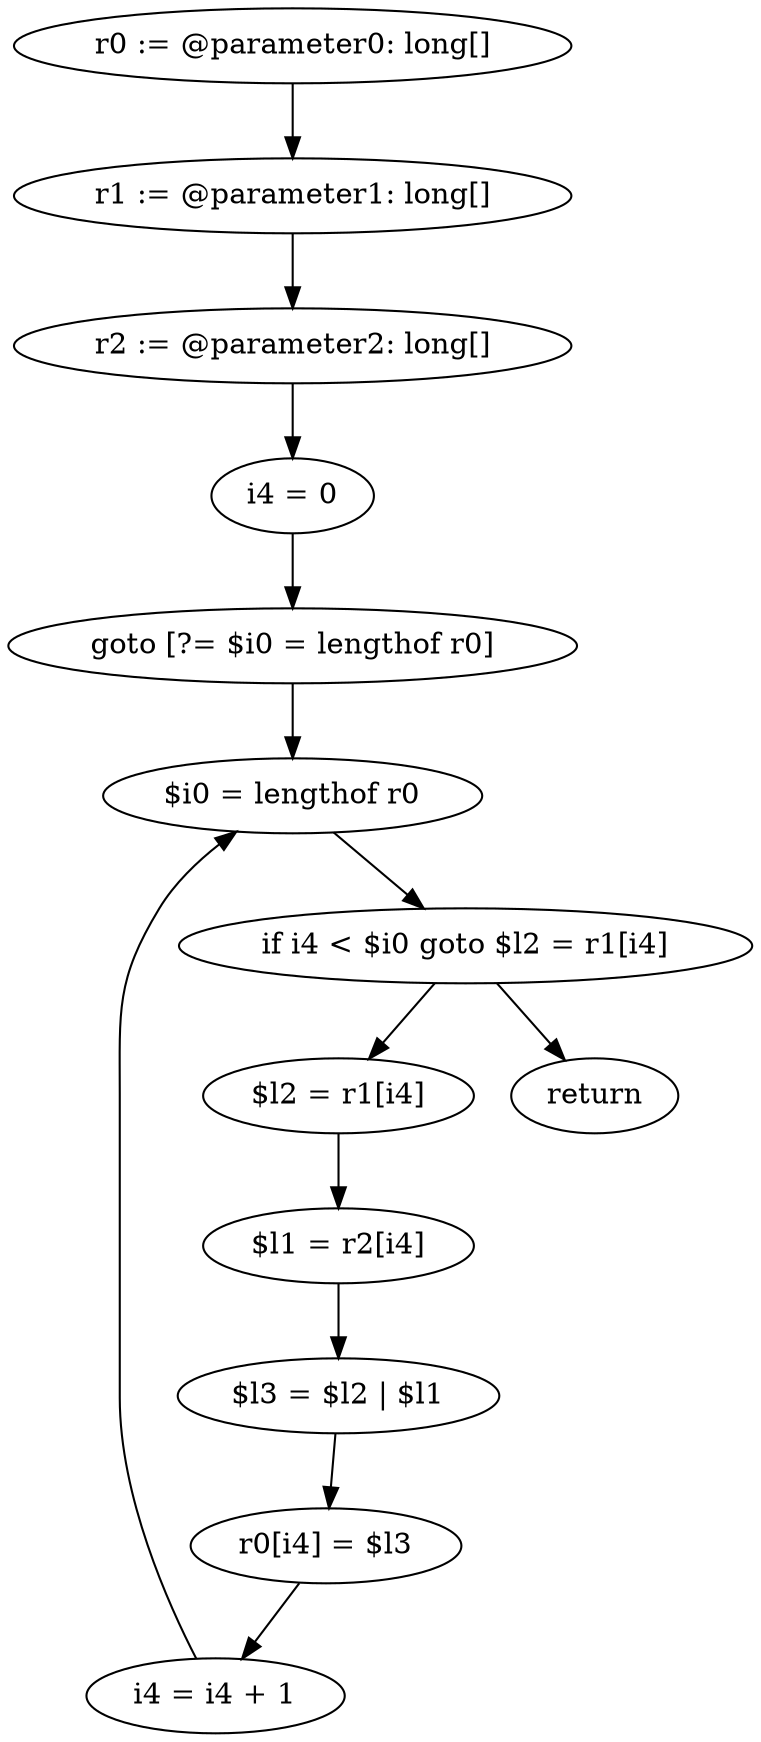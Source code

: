 digraph "unitGraph" {
    "r0 := @parameter0: long[]"
    "r1 := @parameter1: long[]"
    "r2 := @parameter2: long[]"
    "i4 = 0"
    "goto [?= $i0 = lengthof r0]"
    "$l2 = r1[i4]"
    "$l1 = r2[i4]"
    "$l3 = $l2 | $l1"
    "r0[i4] = $l3"
    "i4 = i4 + 1"
    "$i0 = lengthof r0"
    "if i4 < $i0 goto $l2 = r1[i4]"
    "return"
    "r0 := @parameter0: long[]"->"r1 := @parameter1: long[]";
    "r1 := @parameter1: long[]"->"r2 := @parameter2: long[]";
    "r2 := @parameter2: long[]"->"i4 = 0";
    "i4 = 0"->"goto [?= $i0 = lengthof r0]";
    "goto [?= $i0 = lengthof r0]"->"$i0 = lengthof r0";
    "$l2 = r1[i4]"->"$l1 = r2[i4]";
    "$l1 = r2[i4]"->"$l3 = $l2 | $l1";
    "$l3 = $l2 | $l1"->"r0[i4] = $l3";
    "r0[i4] = $l3"->"i4 = i4 + 1";
    "i4 = i4 + 1"->"$i0 = lengthof r0";
    "$i0 = lengthof r0"->"if i4 < $i0 goto $l2 = r1[i4]";
    "if i4 < $i0 goto $l2 = r1[i4]"->"return";
    "if i4 < $i0 goto $l2 = r1[i4]"->"$l2 = r1[i4]";
}
